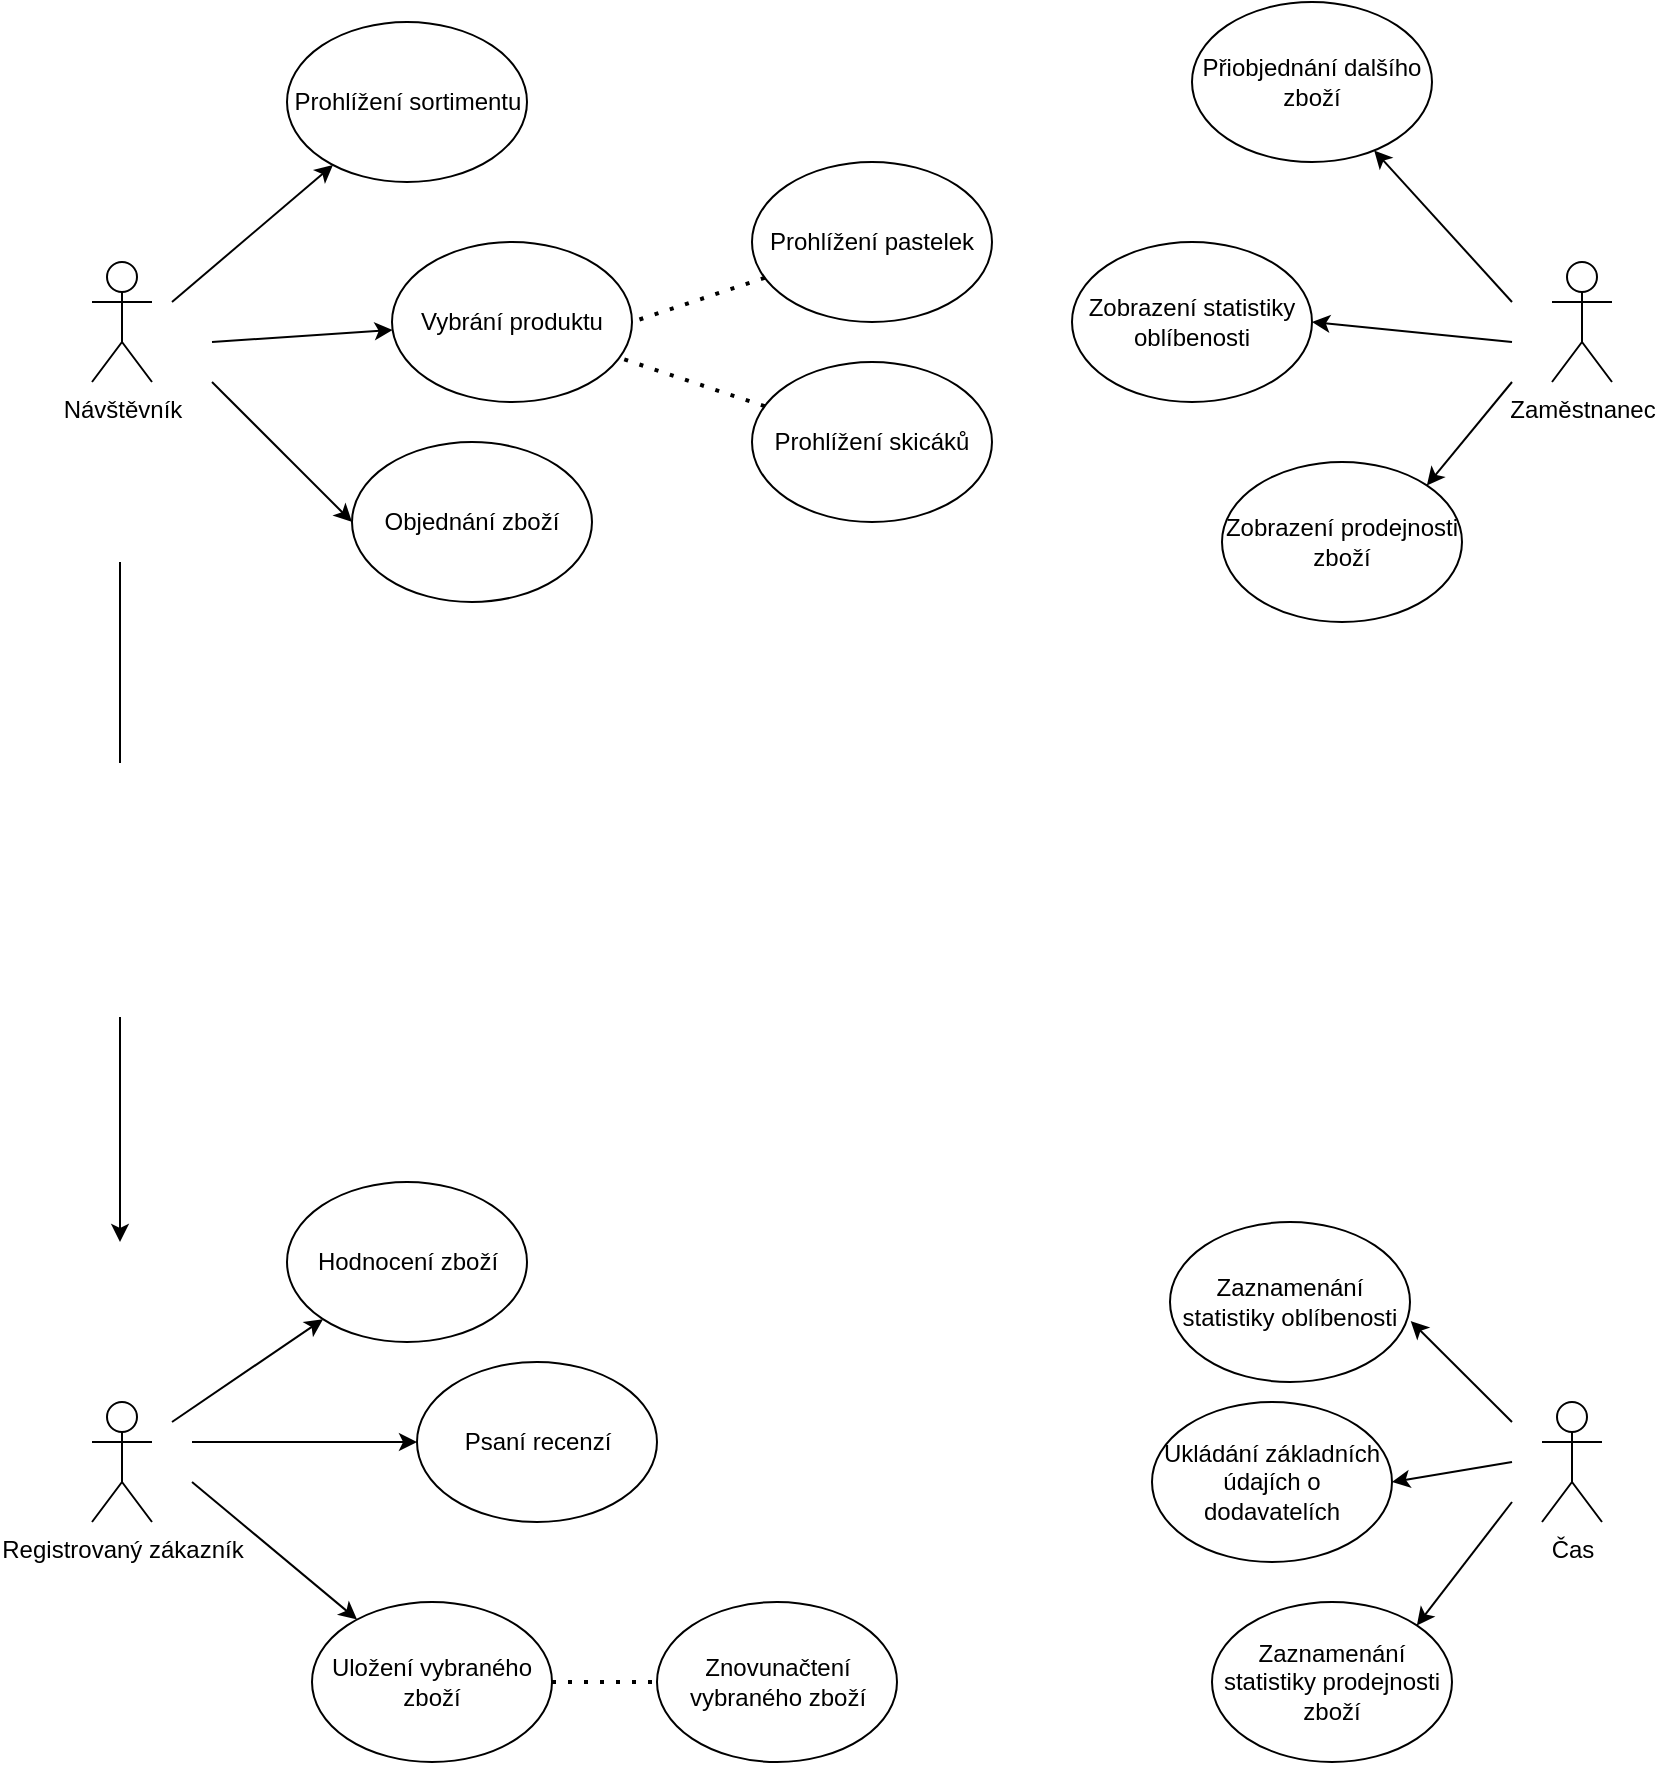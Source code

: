 <mxfile version="13.8.1" type="github">
  <diagram id="BEVDedkttZ-zHT9xq8m-" name="Page-1">
    <mxGraphModel dx="1221" dy="682" grid="1" gridSize="10" guides="1" tooltips="1" connect="1" arrows="1" fold="1" page="1" pageScale="1" pageWidth="850" pageHeight="1100" math="0" shadow="0">
      <root>
        <mxCell id="0" />
        <mxCell id="1" parent="0" />
        <mxCell id="1CTowpPIfYObmL4wpYnB-1" value="Návštěvník" style="shape=umlActor;verticalLabelPosition=bottom;verticalAlign=top;html=1;outlineConnect=0;" vertex="1" parent="1">
          <mxGeometry x="50" y="200" width="30" height="60" as="geometry" />
        </mxCell>
        <mxCell id="1CTowpPIfYObmL4wpYnB-2" value="Registrovaný zákazník" style="shape=umlActor;verticalLabelPosition=bottom;verticalAlign=top;html=1;outlineConnect=0;" vertex="1" parent="1">
          <mxGeometry x="50" y="770" width="30" height="60" as="geometry" />
        </mxCell>
        <mxCell id="1CTowpPIfYObmL4wpYnB-3" value="Zaměstnanec" style="shape=umlActor;verticalLabelPosition=bottom;verticalAlign=top;html=1;outlineConnect=0;" vertex="1" parent="1">
          <mxGeometry x="780" y="200" width="30" height="60" as="geometry" />
        </mxCell>
        <mxCell id="1CTowpPIfYObmL4wpYnB-7" value="Prohlížení sortimentu" style="ellipse;whiteSpace=wrap;html=1;" vertex="1" parent="1">
          <mxGeometry x="147.5" y="80" width="120" height="80" as="geometry" />
        </mxCell>
        <mxCell id="1CTowpPIfYObmL4wpYnB-8" value="Vybrání produktu" style="ellipse;whiteSpace=wrap;html=1;" vertex="1" parent="1">
          <mxGeometry x="200" y="190" width="120" height="80" as="geometry" />
        </mxCell>
        <mxCell id="1CTowpPIfYObmL4wpYnB-10" value="Uložení vybraného zboží" style="ellipse;whiteSpace=wrap;html=1;" vertex="1" parent="1">
          <mxGeometry x="160" y="870" width="120" height="80" as="geometry" />
        </mxCell>
        <mxCell id="1CTowpPIfYObmL4wpYnB-11" value="Hodnocení zboží&lt;span style=&quot;color: rgba(0 , 0 , 0 , 0) ; font-family: monospace ; font-size: 0px&quot;&gt;%3CmxGraphModel%3E%3Croot%3E%3CmxCell%20id%3D%220%22%2F%3E%3CmxCell%20id%3D%221%22%20parent%3D%220%22%2F%3E%3CmxCell%20id%3D%222%22%20value%3D%22znovuna%C4%8Dten%C3%AD%20vybran%C3%A9ho%20zbo%C5%BE%C3%AD%22%20style%3D%22ellipse%3BwhiteSpace%3Dwrap%3Bhtml%3D1%3B%22%20vertex%3D%221%22%20parent%3D%221%22%3E%3CmxGeometry%20x%3D%22230%22%20y%3D%22390%22%20width%3D%22120%22%20height%3D%2280%22%20as%3D%22geometry%22%2F%3E%3C%2FmxCell%3E%3C%2Froot%3E%3C%2FmxGraphModel%3E&lt;/span&gt;" style="ellipse;whiteSpace=wrap;html=1;" vertex="1" parent="1">
          <mxGeometry x="147.5" y="660" width="120" height="80" as="geometry" />
        </mxCell>
        <mxCell id="1CTowpPIfYObmL4wpYnB-12" value="Psaní recenzí&lt;span style=&quot;color: rgba(0 , 0 , 0 , 0) ; font-family: monospace ; font-size: 0px&quot;&gt;%3CmxGraphModel%3E%3Croot%3E%3CmxCell%20id%3D%220%22%2F%3E%3CmxCell%20id%3D%221%22%20parent%3D%220%22%2F%3E%3CmxCell%20id%3D%222%22%20value%3D%22Hodnocen%C3%AD%20zbo%C5%BE%C3%AD%26lt%3Bspan%20style%3D%26quot%3Bcolor%3A%20rgba(0%20%2C%200%20%2C%200%20%2C%200)%20%3B%20font-family%3A%20monospace%20%3B%20font-size%3A%200px%26quot%3B%26gt%3B%253CmxGraphModel%253E%253Croot%253E%253CmxCell%2520id%253D%25220%2522%252F%253E%253CmxCell%2520id%253D%25221%2522%2520parent%253D%25220%2522%252F%253E%253CmxCell%2520id%253D%25222%2522%2520value%253D%2522znovuna%25C4%258Dten%25C3%25AD%2520vybran%25C3%25A9ho%2520zbo%25C5%25BE%25C3%25AD%2522%2520style%253D%2522ellipse%253BwhiteSpace%253Dwrap%253Bhtml%253D1%253B%2522%2520vertex%253D%25221%2522%2520parent%253D%25221%2522%253E%253CmxGeometry%2520x%253D%2522230%2522%2520y%253D%2522390%2522%2520width%253D%2522120%2522%2520height%253D%252280%2522%2520as%253D%2522geometry%2522%252F%253E%253C%252FmxCell%253E%253C%252Froot%253E%253C%252FmxGraphModel%253E%26lt%3B%2Fspan%26gt%3B%22%20style%3D%22ellipse%3BwhiteSpace%3Dwrap%3Bhtml%3D1%3B%22%20vertex%3D%221%22%20parent%3D%221%22%3E%3CmxGeometry%20x%3D%22370%22%20y%3D%22530%22%20width%3D%22120%22%20height%3D%2280%22%20as%3D%22geometry%22%2F%3E%3C%2FmxCell%3E%3C%2Froot%3E%3C%2FmxGraphModelPsan&lt;/span&gt;" style="ellipse;whiteSpace=wrap;html=1;" vertex="1" parent="1">
          <mxGeometry x="212.5" y="750" width="120" height="80" as="geometry" />
        </mxCell>
        <mxCell id="1CTowpPIfYObmL4wpYnB-13" value="Objednání zboží" style="ellipse;whiteSpace=wrap;html=1;" vertex="1" parent="1">
          <mxGeometry x="180" y="290" width="120" height="80" as="geometry" />
        </mxCell>
        <mxCell id="1CTowpPIfYObmL4wpYnB-14" value="Přiobjednání dalšího zboží" style="ellipse;whiteSpace=wrap;html=1;" vertex="1" parent="1">
          <mxGeometry x="600" y="70" width="120" height="80" as="geometry" />
        </mxCell>
        <mxCell id="1CTowpPIfYObmL4wpYnB-15" value="Zobrazení statistiky oblíbenosti" style="ellipse;whiteSpace=wrap;html=1;" vertex="1" parent="1">
          <mxGeometry x="540" y="190" width="120" height="80" as="geometry" />
        </mxCell>
        <mxCell id="1CTowpPIfYObmL4wpYnB-16" value="Zobrazení prodejnosti zboží" style="ellipse;whiteSpace=wrap;html=1;" vertex="1" parent="1">
          <mxGeometry x="615" y="300" width="120" height="80" as="geometry" />
        </mxCell>
        <mxCell id="1CTowpPIfYObmL4wpYnB-17" style="edgeStyle=orthogonalEdgeStyle;rounded=0;orthogonalLoop=1;jettySize=auto;html=1;exitX=0.5;exitY=1;exitDx=0;exitDy=0;" edge="1" parent="1" source="1CTowpPIfYObmL4wpYnB-10" target="1CTowpPIfYObmL4wpYnB-10">
          <mxGeometry relative="1" as="geometry" />
        </mxCell>
        <mxCell id="1CTowpPIfYObmL4wpYnB-23" value="" style="endArrow=classic;html=1;" edge="1" parent="1">
          <mxGeometry width="50" height="50" relative="1" as="geometry">
            <mxPoint x="64" y="350" as="sourcePoint" />
            <mxPoint x="64" y="690" as="targetPoint" />
          </mxGeometry>
        </mxCell>
        <mxCell id="1CTowpPIfYObmL4wpYnB-24" value="Prohlížení pastelek" style="ellipse;whiteSpace=wrap;html=1;" vertex="1" parent="1">
          <mxGeometry x="380" y="150" width="120" height="80" as="geometry" />
        </mxCell>
        <mxCell id="1CTowpPIfYObmL4wpYnB-27" value="Čas" style="shape=umlActor;verticalLabelPosition=bottom;verticalAlign=top;html=1;outlineConnect=0;" vertex="1" parent="1">
          <mxGeometry x="775" y="770" width="30" height="60" as="geometry" />
        </mxCell>
        <mxCell id="1CTowpPIfYObmL4wpYnB-28" value="Zaznamenání statistiky oblíbenosti" style="ellipse;whiteSpace=wrap;html=1;" vertex="1" parent="1">
          <mxGeometry x="589" y="680" width="120" height="80" as="geometry" />
        </mxCell>
        <mxCell id="1CTowpPIfYObmL4wpYnB-29" value="Zaznamenání statistiky prodejnosti zboží" style="ellipse;whiteSpace=wrap;html=1;" vertex="1" parent="1">
          <mxGeometry x="610" y="870" width="120" height="80" as="geometry" />
        </mxCell>
        <mxCell id="1CTowpPIfYObmL4wpYnB-33" value="Prohlížení skicáků" style="ellipse;whiteSpace=wrap;html=1;" vertex="1" parent="1">
          <mxGeometry x="380" y="250" width="120" height="80" as="geometry" />
        </mxCell>
        <mxCell id="1CTowpPIfYObmL4wpYnB-34" value="Znovunačtení vybraného zboží" style="ellipse;whiteSpace=wrap;html=1;" vertex="1" parent="1">
          <mxGeometry x="332.5" y="870" width="120" height="80" as="geometry" />
        </mxCell>
        <mxCell id="1CTowpPIfYObmL4wpYnB-35" value="Ukládání základních údajích o dodavatelích" style="ellipse;whiteSpace=wrap;html=1;" vertex="1" parent="1">
          <mxGeometry x="580" y="770" width="120" height="80" as="geometry" />
        </mxCell>
        <mxCell id="1CTowpPIfYObmL4wpYnB-37" value="" style="endArrow=classic;html=1;" edge="1" parent="1" target="1CTowpPIfYObmL4wpYnB-7">
          <mxGeometry width="50" height="50" relative="1" as="geometry">
            <mxPoint x="90" y="220" as="sourcePoint" />
            <mxPoint x="470" y="200" as="targetPoint" />
          </mxGeometry>
        </mxCell>
        <mxCell id="1CTowpPIfYObmL4wpYnB-38" value="" style="endArrow=classic;html=1;entryX=0;entryY=0.5;entryDx=0;entryDy=0;" edge="1" parent="1" target="1CTowpPIfYObmL4wpYnB-13">
          <mxGeometry width="50" height="50" relative="1" as="geometry">
            <mxPoint x="110" y="260" as="sourcePoint" />
            <mxPoint x="180.702" y="161.594" as="targetPoint" />
          </mxGeometry>
        </mxCell>
        <mxCell id="1CTowpPIfYObmL4wpYnB-39" value="" style="endArrow=classic;html=1;" edge="1" parent="1" target="1CTowpPIfYObmL4wpYnB-8">
          <mxGeometry width="50" height="50" relative="1" as="geometry">
            <mxPoint x="110" y="240" as="sourcePoint" />
            <mxPoint x="222.5" y="230" as="targetPoint" />
          </mxGeometry>
        </mxCell>
        <mxCell id="1CTowpPIfYObmL4wpYnB-40" value="" style="endArrow=none;dashed=1;html=1;dashPattern=1 3;strokeWidth=2;" edge="1" parent="1" source="1CTowpPIfYObmL4wpYnB-33" target="1CTowpPIfYObmL4wpYnB-8">
          <mxGeometry width="50" height="50" relative="1" as="geometry">
            <mxPoint x="420" y="250" as="sourcePoint" />
            <mxPoint x="470" y="200" as="targetPoint" />
          </mxGeometry>
        </mxCell>
        <mxCell id="1CTowpPIfYObmL4wpYnB-41" value="" style="endArrow=none;dashed=1;html=1;dashPattern=1 3;strokeWidth=2;entryX=1;entryY=0.5;entryDx=0;entryDy=0;" edge="1" parent="1" source="1CTowpPIfYObmL4wpYnB-24" target="1CTowpPIfYObmL4wpYnB-8">
          <mxGeometry width="50" height="50" relative="1" as="geometry">
            <mxPoint x="396.135" y="282.38" as="sourcePoint" />
            <mxPoint x="323.666" y="257.889" as="targetPoint" />
          </mxGeometry>
        </mxCell>
        <mxCell id="1CTowpPIfYObmL4wpYnB-42" value="" style="endArrow=none;dashed=1;html=1;dashPattern=1 3;strokeWidth=2;exitX=1;exitY=0.5;exitDx=0;exitDy=0;entryX=0;entryY=0.5;entryDx=0;entryDy=0;" edge="1" parent="1" source="1CTowpPIfYObmL4wpYnB-10" target="1CTowpPIfYObmL4wpYnB-34">
          <mxGeometry width="50" height="50" relative="1" as="geometry">
            <mxPoint x="420" y="720" as="sourcePoint" />
            <mxPoint x="470" y="670" as="targetPoint" />
          </mxGeometry>
        </mxCell>
        <mxCell id="1CTowpPIfYObmL4wpYnB-43" value="" style="endArrow=classic;html=1;" edge="1" parent="1" target="1CTowpPIfYObmL4wpYnB-11">
          <mxGeometry width="50" height="50" relative="1" as="geometry">
            <mxPoint x="90" y="780" as="sourcePoint" />
            <mxPoint x="470" y="670" as="targetPoint" />
          </mxGeometry>
        </mxCell>
        <mxCell id="1CTowpPIfYObmL4wpYnB-44" value="" style="endArrow=classic;html=1;entryX=0;entryY=0.5;entryDx=0;entryDy=0;" edge="1" parent="1" target="1CTowpPIfYObmL4wpYnB-12">
          <mxGeometry width="50" height="50" relative="1" as="geometry">
            <mxPoint x="100" y="790" as="sourcePoint" />
            <mxPoint x="175.711" y="738.703" as="targetPoint" />
          </mxGeometry>
        </mxCell>
        <mxCell id="1CTowpPIfYObmL4wpYnB-45" value="" style="endArrow=classic;html=1;" edge="1" parent="1" target="1CTowpPIfYObmL4wpYnB-10">
          <mxGeometry width="50" height="50" relative="1" as="geometry">
            <mxPoint x="100" y="810" as="sourcePoint" />
            <mxPoint x="222.5" y="800" as="targetPoint" />
          </mxGeometry>
        </mxCell>
        <mxCell id="1CTowpPIfYObmL4wpYnB-46" value="" style="endArrow=classic;html=1;" edge="1" parent="1" target="1CTowpPIfYObmL4wpYnB-14">
          <mxGeometry width="50" height="50" relative="1" as="geometry">
            <mxPoint x="760" y="220" as="sourcePoint" />
            <mxPoint x="470" y="320" as="targetPoint" />
          </mxGeometry>
        </mxCell>
        <mxCell id="1CTowpPIfYObmL4wpYnB-47" value="" style="endArrow=classic;html=1;entryX=1;entryY=0.5;entryDx=0;entryDy=0;" edge="1" parent="1" target="1CTowpPIfYObmL4wpYnB-15">
          <mxGeometry width="50" height="50" relative="1" as="geometry">
            <mxPoint x="760" y="240" as="sourcePoint" />
            <mxPoint x="699.139" y="154.966" as="targetPoint" />
          </mxGeometry>
        </mxCell>
        <mxCell id="1CTowpPIfYObmL4wpYnB-48" value="" style="endArrow=classic;html=1;entryX=1;entryY=0;entryDx=0;entryDy=0;" edge="1" parent="1" target="1CTowpPIfYObmL4wpYnB-16">
          <mxGeometry width="50" height="50" relative="1" as="geometry">
            <mxPoint x="760" y="260" as="sourcePoint" />
            <mxPoint x="670" y="240" as="targetPoint" />
          </mxGeometry>
        </mxCell>
        <mxCell id="1CTowpPIfYObmL4wpYnB-49" value="" style="endArrow=classic;html=1;entryX=1.003;entryY=0.619;entryDx=0;entryDy=0;entryPerimeter=0;" edge="1" parent="1" target="1CTowpPIfYObmL4wpYnB-28">
          <mxGeometry width="50" height="50" relative="1" as="geometry">
            <mxPoint x="760" y="780" as="sourcePoint" />
            <mxPoint x="680" y="250" as="targetPoint" />
          </mxGeometry>
        </mxCell>
        <mxCell id="1CTowpPIfYObmL4wpYnB-50" value="" style="endArrow=classic;html=1;entryX=1;entryY=0.5;entryDx=0;entryDy=0;" edge="1" parent="1" target="1CTowpPIfYObmL4wpYnB-35">
          <mxGeometry width="50" height="50" relative="1" as="geometry">
            <mxPoint x="760" y="800" as="sourcePoint" />
            <mxPoint x="719.36" y="739.52" as="targetPoint" />
          </mxGeometry>
        </mxCell>
        <mxCell id="1CTowpPIfYObmL4wpYnB-51" value="" style="endArrow=classic;html=1;entryX=1;entryY=0;entryDx=0;entryDy=0;" edge="1" parent="1" target="1CTowpPIfYObmL4wpYnB-29">
          <mxGeometry width="50" height="50" relative="1" as="geometry">
            <mxPoint x="760" y="820" as="sourcePoint" />
            <mxPoint x="710.0" y="820" as="targetPoint" />
          </mxGeometry>
        </mxCell>
      </root>
    </mxGraphModel>
  </diagram>
</mxfile>

